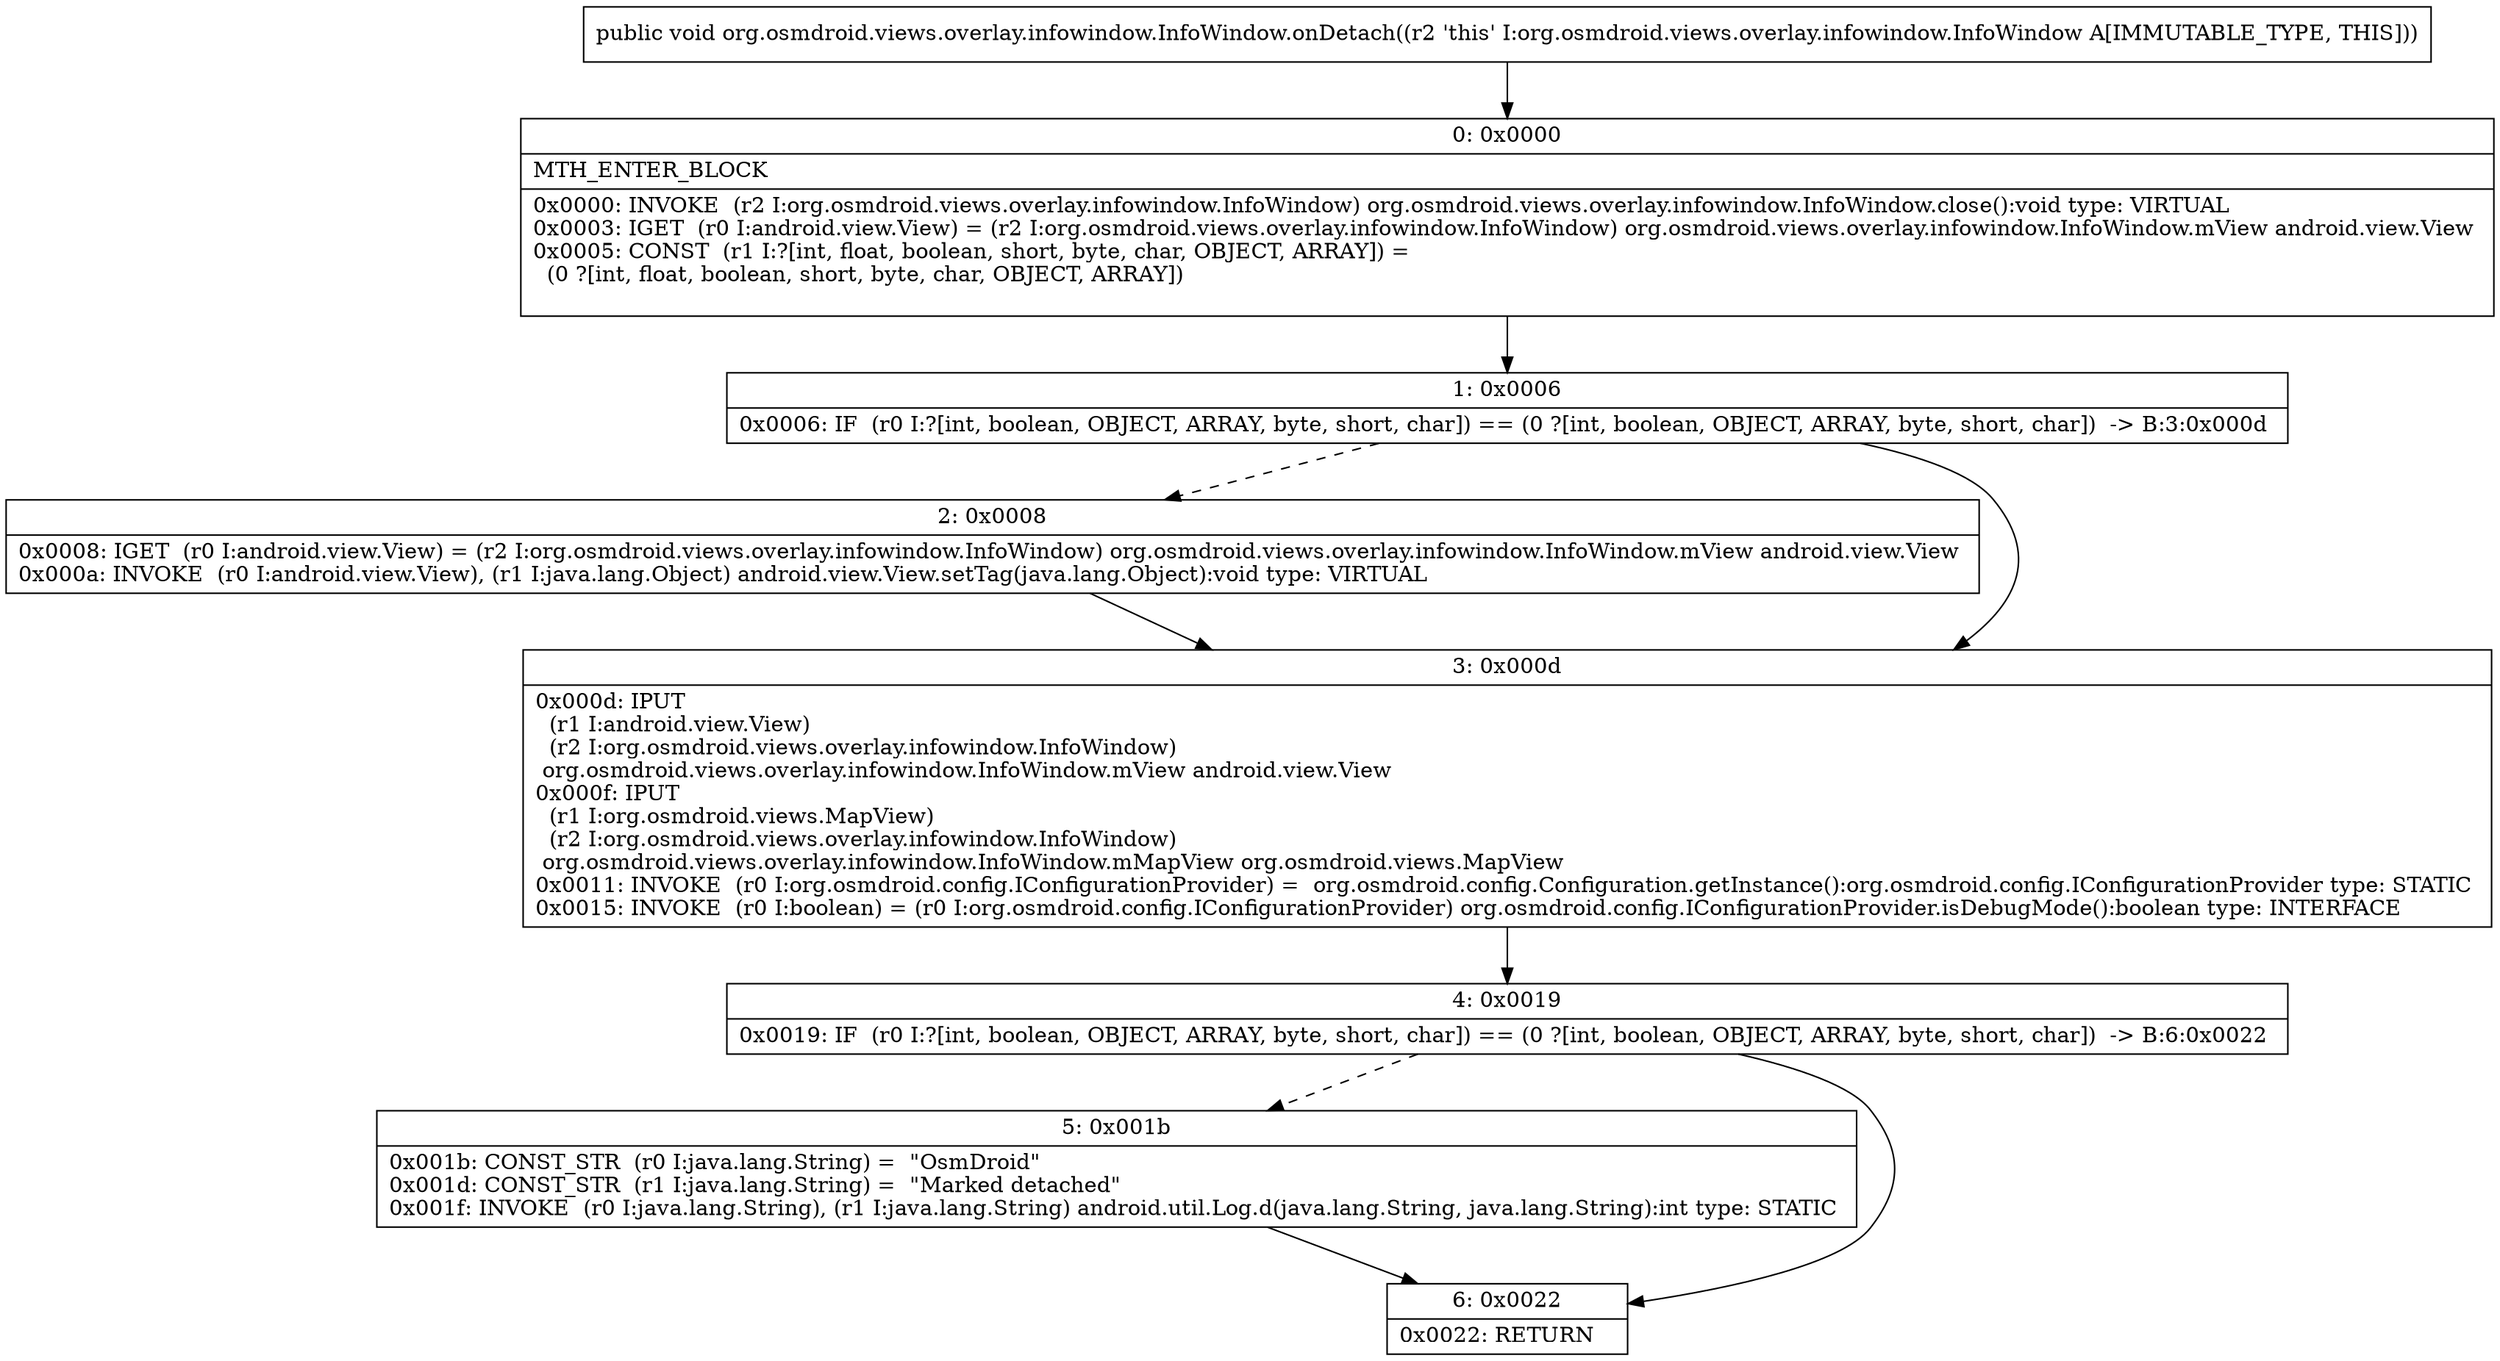 digraph "CFG fororg.osmdroid.views.overlay.infowindow.InfoWindow.onDetach()V" {
Node_0 [shape=record,label="{0\:\ 0x0000|MTH_ENTER_BLOCK\l|0x0000: INVOKE  (r2 I:org.osmdroid.views.overlay.infowindow.InfoWindow) org.osmdroid.views.overlay.infowindow.InfoWindow.close():void type: VIRTUAL \l0x0003: IGET  (r0 I:android.view.View) = (r2 I:org.osmdroid.views.overlay.infowindow.InfoWindow) org.osmdroid.views.overlay.infowindow.InfoWindow.mView android.view.View \l0x0005: CONST  (r1 I:?[int, float, boolean, short, byte, char, OBJECT, ARRAY]) = \l  (0 ?[int, float, boolean, short, byte, char, OBJECT, ARRAY])\l \l}"];
Node_1 [shape=record,label="{1\:\ 0x0006|0x0006: IF  (r0 I:?[int, boolean, OBJECT, ARRAY, byte, short, char]) == (0 ?[int, boolean, OBJECT, ARRAY, byte, short, char])  \-\> B:3:0x000d \l}"];
Node_2 [shape=record,label="{2\:\ 0x0008|0x0008: IGET  (r0 I:android.view.View) = (r2 I:org.osmdroid.views.overlay.infowindow.InfoWindow) org.osmdroid.views.overlay.infowindow.InfoWindow.mView android.view.View \l0x000a: INVOKE  (r0 I:android.view.View), (r1 I:java.lang.Object) android.view.View.setTag(java.lang.Object):void type: VIRTUAL \l}"];
Node_3 [shape=record,label="{3\:\ 0x000d|0x000d: IPUT  \l  (r1 I:android.view.View)\l  (r2 I:org.osmdroid.views.overlay.infowindow.InfoWindow)\l org.osmdroid.views.overlay.infowindow.InfoWindow.mView android.view.View \l0x000f: IPUT  \l  (r1 I:org.osmdroid.views.MapView)\l  (r2 I:org.osmdroid.views.overlay.infowindow.InfoWindow)\l org.osmdroid.views.overlay.infowindow.InfoWindow.mMapView org.osmdroid.views.MapView \l0x0011: INVOKE  (r0 I:org.osmdroid.config.IConfigurationProvider) =  org.osmdroid.config.Configuration.getInstance():org.osmdroid.config.IConfigurationProvider type: STATIC \l0x0015: INVOKE  (r0 I:boolean) = (r0 I:org.osmdroid.config.IConfigurationProvider) org.osmdroid.config.IConfigurationProvider.isDebugMode():boolean type: INTERFACE \l}"];
Node_4 [shape=record,label="{4\:\ 0x0019|0x0019: IF  (r0 I:?[int, boolean, OBJECT, ARRAY, byte, short, char]) == (0 ?[int, boolean, OBJECT, ARRAY, byte, short, char])  \-\> B:6:0x0022 \l}"];
Node_5 [shape=record,label="{5\:\ 0x001b|0x001b: CONST_STR  (r0 I:java.lang.String) =  \"OsmDroid\" \l0x001d: CONST_STR  (r1 I:java.lang.String) =  \"Marked detached\" \l0x001f: INVOKE  (r0 I:java.lang.String), (r1 I:java.lang.String) android.util.Log.d(java.lang.String, java.lang.String):int type: STATIC \l}"];
Node_6 [shape=record,label="{6\:\ 0x0022|0x0022: RETURN   \l}"];
MethodNode[shape=record,label="{public void org.osmdroid.views.overlay.infowindow.InfoWindow.onDetach((r2 'this' I:org.osmdroid.views.overlay.infowindow.InfoWindow A[IMMUTABLE_TYPE, THIS])) }"];
MethodNode -> Node_0;
Node_0 -> Node_1;
Node_1 -> Node_2[style=dashed];
Node_1 -> Node_3;
Node_2 -> Node_3;
Node_3 -> Node_4;
Node_4 -> Node_5[style=dashed];
Node_4 -> Node_6;
Node_5 -> Node_6;
}

